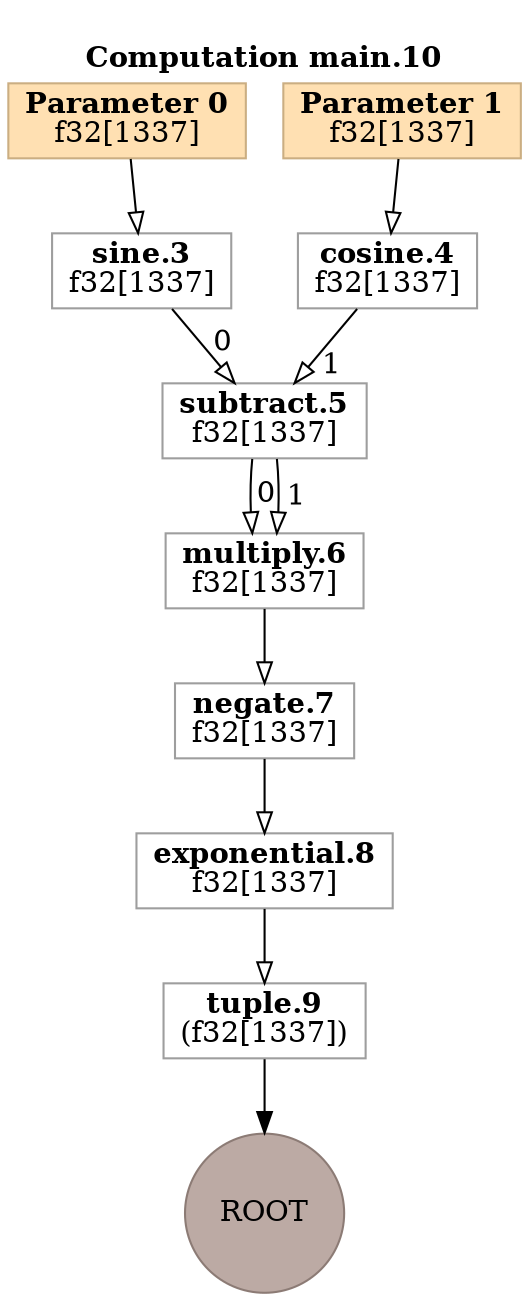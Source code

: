 digraph G {
rankdir = TB;
compound = true;
label = <<b><br/>Computation main.10</b>>;
labelloc = t;
// Disable the tooltip.  Interestingly, "" doesn't work!
tooltip = " ";
// DOT graphs accept a stylesheet as a URI.  So naturally, an inline
// stylesheet is a data URI!
stylesheet=<
  data:text/css,
  @import url(https://fonts.googleapis.com/css?family=Roboto:400,700);
  svg text {
    font-family: 'Roboto';
    font-size: 12px;
  }

    %23node8:hover ~ %23edge9 text { fill: %231976d2; }
  %23node8:hover ~ %23edge9 path { stroke: %231976d2; stroke-width: .2em; }
  %23node8:hover ~ %23edge9 polygon { fill: %231976d2; stroke: %231976d2; stroke-width: .2em; }

  %23node9:hover ~ %23edge9 text { fill: %23d32f2f; }
  %23node9:hover ~ %23edge9 path { stroke: %23d32f2f; stroke-width: .2em; }
  %23node9:hover ~ %23edge9 polygon { fill: %23d32f2f; stroke: %23d32f2f; stroke-width: .2em; }

  %23node7:hover ~ %23edge8 text { fill: %231976d2; }
  %23node7:hover ~ %23edge8 path { stroke: %231976d2; stroke-width: .2em; }
  %23node7:hover ~ %23edge8 polygon { fill: %231976d2; stroke: %231976d2; stroke-width: .2em; }

  %23node8:hover ~ %23edge8 text { fill: %23d32f2f; }
  %23node8:hover ~ %23edge8 path { stroke: %23d32f2f; stroke-width: .2em; }
  %23node8:hover ~ %23edge8 polygon { fill: %23d32f2f; stroke: %23d32f2f; stroke-width: .2em; }

  %23node6:hover ~ %23edge7 text { fill: %231976d2; }
  %23node6:hover ~ %23edge7 path { stroke: %231976d2; stroke-width: .2em; }
  %23node6:hover ~ %23edge7 polygon { fill: %231976d2; stroke: %231976d2; stroke-width: .2em; }

  %23node7:hover ~ %23edge7 text { fill: %23d32f2f; }
  %23node7:hover ~ %23edge7 path { stroke: %23d32f2f; stroke-width: .2em; }
  %23node7:hover ~ %23edge7 polygon { fill: %23d32f2f; stroke: %23d32f2f; stroke-width: .2em; }

  %23node5:hover ~ %23edge6 text { fill: %231976d2; }
  %23node5:hover ~ %23edge6 path { stroke: %231976d2; stroke-width: .2em; }
  %23node5:hover ~ %23edge6 polygon { fill: %231976d2; stroke: %231976d2; stroke-width: .2em; }

  %23node6:hover ~ %23edge6 text { fill: %23d32f2f; }
  %23node6:hover ~ %23edge6 path { stroke: %23d32f2f; stroke-width: .2em; }
  %23node6:hover ~ %23edge6 polygon { fill: %23d32f2f; stroke: %23d32f2f; stroke-width: .2em; }

  %23node5:hover ~ %23edge5 text { fill: %231976d2; }
  %23node5:hover ~ %23edge5 path { stroke: %231976d2; stroke-width: .2em; }
  %23node5:hover ~ %23edge5 polygon { fill: %231976d2; stroke: %231976d2; stroke-width: .2em; }

  %23node6:hover ~ %23edge5 text { fill: %23d32f2f; }
  %23node6:hover ~ %23edge5 path { stroke: %23d32f2f; stroke-width: .2em; }
  %23node6:hover ~ %23edge5 polygon { fill: %23d32f2f; stroke: %23d32f2f; stroke-width: .2em; }

  %23node4:hover ~ %23edge4 text { fill: %231976d2; }
  %23node4:hover ~ %23edge4 path { stroke: %231976d2; stroke-width: .2em; }
  %23node4:hover ~ %23edge4 polygon { fill: %231976d2; stroke: %231976d2; stroke-width: .2em; }

  %23node5:hover ~ %23edge4 text { fill: %23d32f2f; }
  %23node5:hover ~ %23edge4 path { stroke: %23d32f2f; stroke-width: .2em; }
  %23node5:hover ~ %23edge4 polygon { fill: %23d32f2f; stroke: %23d32f2f; stroke-width: .2em; }

  %23node3:hover ~ %23edge3 text { fill: %231976d2; }
  %23node3:hover ~ %23edge3 path { stroke: %231976d2; stroke-width: .2em; }
  %23node3:hover ~ %23edge3 polygon { fill: %231976d2; stroke: %231976d2; stroke-width: .2em; }

  %23node5:hover ~ %23edge3 text { fill: %23d32f2f; }
  %23node5:hover ~ %23edge3 path { stroke: %23d32f2f; stroke-width: .2em; }
  %23node5:hover ~ %23edge3 polygon { fill: %23d32f2f; stroke: %23d32f2f; stroke-width: .2em; }

  %23node2:hover ~ %23edge2 text { fill: %231976d2; }
  %23node2:hover ~ %23edge2 path { stroke: %231976d2; stroke-width: .2em; }
  %23node2:hover ~ %23edge2 polygon { fill: %231976d2; stroke: %231976d2; stroke-width: .2em; }

  %23node4:hover ~ %23edge2 text { fill: %23d32f2f; }
  %23node4:hover ~ %23edge2 path { stroke: %23d32f2f; stroke-width: .2em; }
  %23node4:hover ~ %23edge2 polygon { fill: %23d32f2f; stroke: %23d32f2f; stroke-width: .2em; }

  %23node9:hover ~ %23edge10 text { fill: %231976d2; }
  %23node9:hover ~ %23edge10 path { stroke: %231976d2; stroke-width: .2em; }
  %23node9:hover ~ %23edge10 polygon { fill: %231976d2; stroke: %231976d2; stroke-width: .2em; }

  %23node10:hover ~ %23edge10 text { fill: %23d32f2f; }
  %23node10:hover ~ %23edge10 path { stroke: %23d32f2f; stroke-width: .2em; }
  %23node10:hover ~ %23edge10 polygon { fill: %23d32f2f; stroke: %23d32f2f; stroke-width: .2em; }

  %23node1:hover ~ %23edge1 text { fill: %231976d2; }
  %23node1:hover ~ %23edge1 path { stroke: %231976d2; stroke-width: .2em; }
  %23node1:hover ~ %23edge1 polygon { fill: %231976d2; stroke: %231976d2; stroke-width: .2em; }

  %23node3:hover ~ %23edge1 text { fill: %23d32f2f; }
  %23node3:hover ~ %23edge1 path { stroke: %23d32f2f; stroke-width: .2em; }
  %23node3:hover ~ %23edge1 polygon { fill: %23d32f2f; stroke: %23d32f2f; stroke-width: .2em; }

>

94365038754336 [label=<<b>Parameter 0</b><br/>f32[1337]>, shape=rect, tooltip="", style="filled", fontcolor="black", color="#cbae82", fillcolor="#ffe0b2"];
94365036406624 [label=<<b>Parameter 1</b><br/>f32[1337]>, shape=rect, tooltip="", style="filled", fontcolor="black", color="#cbae82", fillcolor="#ffe0b2"];
94365034917792 [label=<<b>sine.3</b><br/>f32[1337]>, shape=rect, tooltip="xla_computation(f)/jit(main)/sin
source: /tmp/ipykernel_232267/3416894376.py:2", style="filled", fontcolor="black", color="#9e9e9e", fillcolor="white"];
94365034160384 [label=<<b>cosine.4</b><br/>f32[1337]>, shape=rect, tooltip="xla_computation(f)/jit(main)/cos
source: /tmp/ipykernel_232267/3416894376.py:2", style="filled", fontcolor="black", color="#9e9e9e", fillcolor="white"];
94365037434176 [label=<<b>subtract.5</b><br/>f32[1337]>, shape=rect, tooltip="xla_computation(f)/jit(main)/sub
source: /tmp/ipykernel_232267/3416894376.py:2", style="filled", fontcolor="black", color="#9e9e9e", fillcolor="white"];
94365037483952 [label=<<b>multiply.6</b><br/>f32[1337]>, shape=rect, tooltip="xla_computation(f)/jit(main)/mul
source: /tmp/ipykernel_232267/3416894376.py:2", style="filled", fontcolor="black", color="#9e9e9e", fillcolor="white"];
94365038832336 [label=<<b>negate.7</b><br/>f32[1337]>, shape=rect, tooltip="xla_computation(f)/jit(main)/neg
source: /tmp/ipykernel_232267/3416894376.py:2", style="filled", fontcolor="black", color="#9e9e9e", fillcolor="white"];
94365032054928 [label=<<b>exponential.8</b><br/>f32[1337]>, shape=rect, tooltip="xla_computation(f)/jit(main)/exp
source: /tmp/ipykernel_232267/3416894376.py:2", style="filled", fontcolor="black", color="#9e9e9e", fillcolor="white"];
94365038051568 [label=<<b>tuple.9</b><br/>(f32[1337])>, shape=rect, tooltip="", style="filled", fontcolor="black", color="#9e9e9e", fillcolor="white"];
cluster_94365038627392 [label=<ROOT>, shape=circle, tooltip=" ", style="filled", fontcolor="black", color="#8c7b75", fillcolor="#bcaaa4"];
94365038754336 -> 94365034917792 [arrowhead=empty tooltip="Arg_0.1 -> sine.3" ];
94365036406624 -> 94365034160384 [arrowhead=empty tooltip="Arg_1.2 -> cosine.4" ];
94365034917792 -> 94365037434176 [arrowhead=empty tooltip="sine.3 -> subtract.5"  headlabel="0", labeldistance=2];
94365034160384 -> 94365037434176 [arrowhead=empty tooltip="cosine.4 -> subtract.5"  headlabel="1", labeldistance=2];
94365037434176 -> 94365037483952 [arrowhead=empty tooltip="subtract.5 -> multiply.6"  headlabel="0", labeldistance=2];
94365037434176 -> 94365037483952 [arrowhead=empty tooltip="subtract.5 -> multiply.6"  headlabel="1", labeldistance=2];
94365037483952 -> 94365038832336 [arrowhead=empty tooltip="multiply.6 -> negate.7" ];
94365038832336 -> 94365032054928 [arrowhead=empty tooltip="negate.7 -> exponential.8" ];
94365032054928 -> 94365038051568 [arrowhead=empty tooltip="exponential.8 -> tuple.9" ];
94365038051568 -> cluster_94365038627392 [tooltip=" "];
}